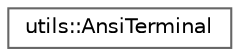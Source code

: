 digraph "Graphical Class Hierarchy"
{
 // LATEX_PDF_SIZE
  bgcolor="transparent";
  edge [fontname=Helvetica,fontsize=10,labelfontname=Helvetica,labelfontsize=10];
  node [fontname=Helvetica,fontsize=10,shape=box,height=0.2,width=0.4];
  rankdir="LR";
  Node0 [id="Node000000",label="utils::AnsiTerminal",height=0.2,width=0.4,color="grey40", fillcolor="white", style="filled",URL="$classutils_1_1AnsiTerminal.html",tooltip=" "];
}
